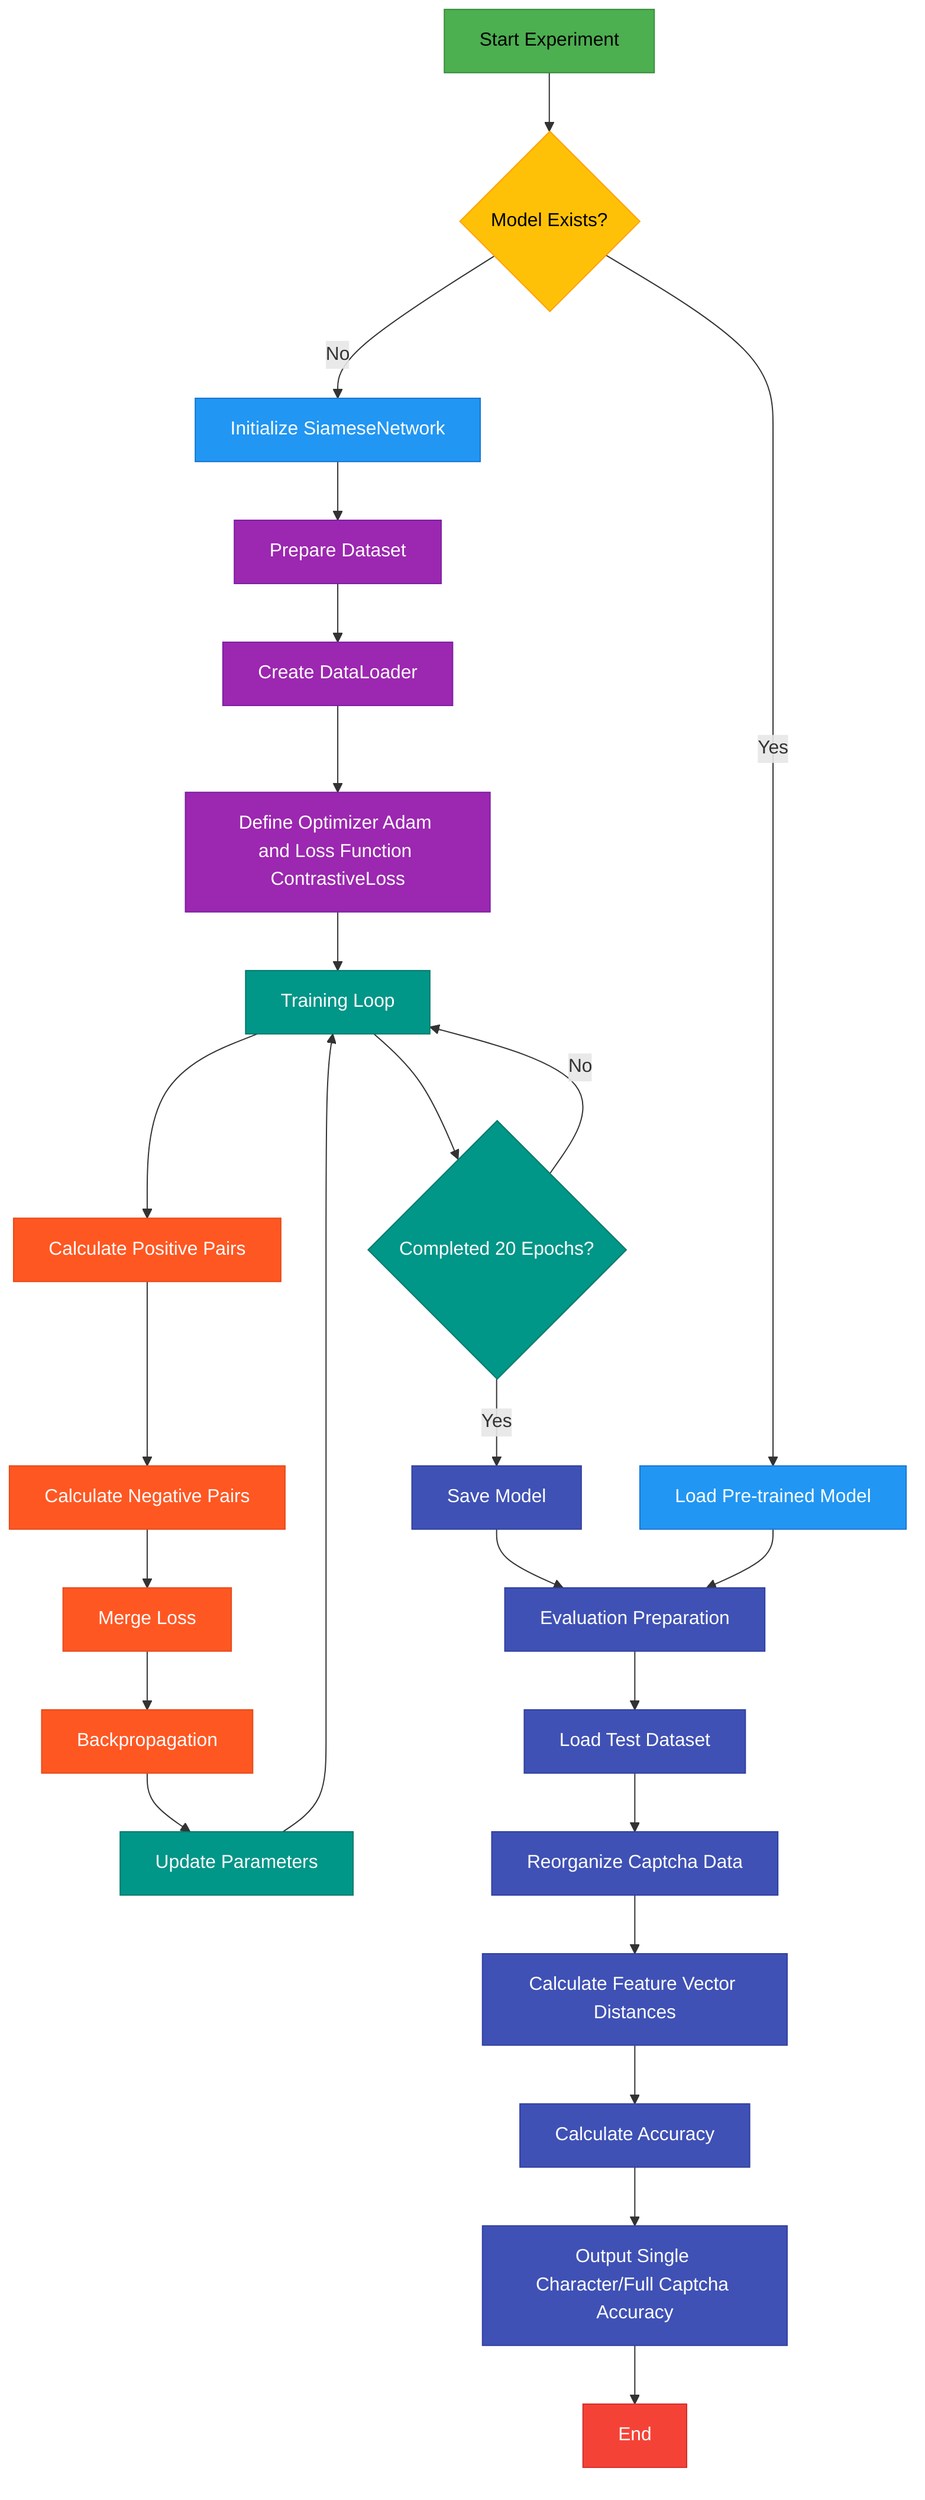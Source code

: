 graph TD
    A[Start Experiment] --> B{Model Exists?}
    B -- Yes --> C[Load Pre-trained Model]
    B -- No --> D[Initialize SiameseNetwork]
    D --> E[Prepare Dataset]
    E --> F[Create DataLoader]
    F --> G[Define Optimizer Adam and Loss Function ContrastiveLoss]
    
    G --> H[Training Loop]
    H --> I[Calculate Positive Pairs]
    I --> J[Calculate Negative Pairs]
    J --> K[Merge Loss]
    K --> L[Backpropagation]
    L --> M[Update Parameters]
    M --> H
    
    H --> N{Completed 20 Epochs?}
    N -- No --> H
    N -- Yes --> O[Save Model]
    
    O --> P[Evaluation Preparation]
    C --> P
    P --> Q[Load Test Dataset]
    Q --> R[Reorganize Captcha Data]
    R --> S[Calculate Feature Vector Distances]
    S --> T[Calculate Accuracy]
    T --> U[Output Single Character/Full Captcha Accuracy]
    U --> V[End]

    style A fill:#4CAF50,stroke:#388E3C,color:black
    style B fill:#FFC107,stroke:#FFA000,color:black
    style C fill:#2196F3,stroke:#1976D2,color:white
    style D fill:#2196F3,stroke:#1976D2,color:white
    style E fill:#9C27B0,stroke:#7B1FA2,color:white
    style F fill:#9C27B0,stroke:#7B1FA2,color:white
    style G fill:#9C27B0,stroke:#7B1FA2,color:white
    style H fill:#009688,stroke:#00796B,color:white
    style M fill:#009688,stroke:#00796B,color:white
    style N fill:#009688,stroke:#00796B,color:white
    style I fill:#FF5722,stroke:#E64A19,color:white
    style J fill:#FF5722,stroke:#E64A19,color:white
    style K fill:#FF5722,stroke:#E64A19,color:white
    style L fill:#FF5722,stroke:#E64A19,color:white
    style O fill:#3F51B5,stroke:#303F9F,color:white
    style P fill:#3F51B5,stroke:#303F9F,color:white
    style Q fill:#3F51B5,stroke:#303F9F,color:white
    style R fill:#3F51B5,stroke:#303F9F,color:white
    style S fill:#3F51B5,stroke:#303F9F,color:white
    style T fill:#3F51B5,stroke:#303F9F,color:white
    style U fill:#3F51B5,stroke:#303F9F,color:white
    style V fill:#F44336,stroke:#D32F2F,color:white